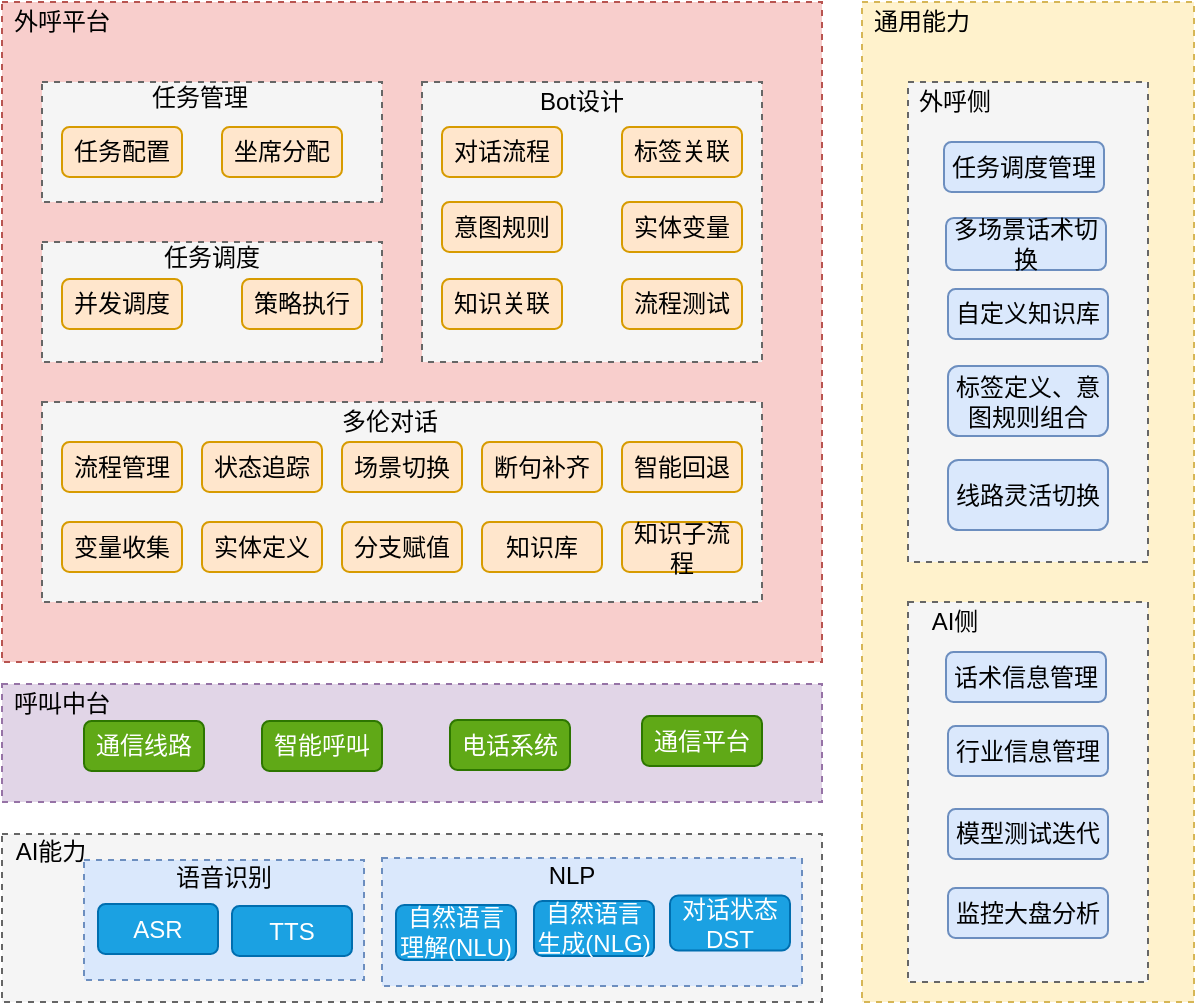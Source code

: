 <mxfile version="20.8.23" type="github">
  <diagram name="第 1 页" id="tDP9aZ8GYb4xz6D49_O7">
    <mxGraphModel dx="1242" dy="739" grid="1" gridSize="10" guides="1" tooltips="1" connect="1" arrows="1" fold="1" page="1" pageScale="1" pageWidth="827" pageHeight="1169" math="1" shadow="0">
      <root>
        <mxCell id="0" />
        <mxCell id="1" parent="0" />
        <mxCell id="jAihcUWYH7JJV95xpbsZ-66" value="" style="rounded=0;whiteSpace=wrap;html=1;dashed=1;fillColor=#f5f5f5;strokeColor=#666666;fontColor=#333333;" vertex="1" parent="1">
          <mxGeometry x="210" y="816" width="410" height="84" as="geometry" />
        </mxCell>
        <mxCell id="jAihcUWYH7JJV95xpbsZ-1" value="" style="rounded=0;whiteSpace=wrap;html=1;dashed=1;fillColor=#f8cecc;strokeColor=#b85450;" vertex="1" parent="1">
          <mxGeometry x="210" y="400" width="410" height="330" as="geometry" />
        </mxCell>
        <mxCell id="jAihcUWYH7JJV95xpbsZ-3" value="" style="rounded=0;whiteSpace=wrap;html=1;dashed=1;fillColor=#f5f5f5;fontColor=#333333;strokeColor=#666666;" vertex="1" parent="1">
          <mxGeometry x="230" y="440" width="170" height="60" as="geometry" />
        </mxCell>
        <mxCell id="jAihcUWYH7JJV95xpbsZ-2" value="任务配置" style="rounded=1;whiteSpace=wrap;html=1;fillColor=#ffe6cc;strokeColor=#d79b00;" vertex="1" parent="1">
          <mxGeometry x="240" y="462.5" width="60" height="25" as="geometry" />
        </mxCell>
        <mxCell id="jAihcUWYH7JJV95xpbsZ-4" value="坐席分配" style="rounded=1;whiteSpace=wrap;html=1;fillColor=#ffe6cc;strokeColor=#d79b00;" vertex="1" parent="1">
          <mxGeometry x="320" y="462.5" width="60" height="25" as="geometry" />
        </mxCell>
        <mxCell id="jAihcUWYH7JJV95xpbsZ-5" value="任务管理" style="text;html=1;strokeColor=none;fillColor=none;align=center;verticalAlign=middle;whiteSpace=wrap;rounded=0;" vertex="1" parent="1">
          <mxGeometry x="279" y="438" width="60" height="20" as="geometry" />
        </mxCell>
        <mxCell id="jAihcUWYH7JJV95xpbsZ-6" value="" style="rounded=0;whiteSpace=wrap;html=1;dashed=1;fillColor=#f5f5f5;fontColor=#333333;strokeColor=#666666;" vertex="1" parent="1">
          <mxGeometry x="230" y="520" width="170" height="60" as="geometry" />
        </mxCell>
        <mxCell id="jAihcUWYH7JJV95xpbsZ-7" value="并发调度" style="rounded=1;whiteSpace=wrap;html=1;fillColor=#ffe6cc;strokeColor=#d79b00;" vertex="1" parent="1">
          <mxGeometry x="240" y="538.5" width="60" height="25" as="geometry" />
        </mxCell>
        <mxCell id="jAihcUWYH7JJV95xpbsZ-8" value="策略执行" style="rounded=1;whiteSpace=wrap;html=1;fillColor=#ffe6cc;strokeColor=#d79b00;" vertex="1" parent="1">
          <mxGeometry x="330" y="538.5" width="60" height="25" as="geometry" />
        </mxCell>
        <mxCell id="jAihcUWYH7JJV95xpbsZ-9" value="任务调度" style="text;html=1;strokeColor=none;fillColor=none;align=center;verticalAlign=middle;whiteSpace=wrap;rounded=0;" vertex="1" parent="1">
          <mxGeometry x="285" y="517.5" width="60" height="20" as="geometry" />
        </mxCell>
        <mxCell id="jAihcUWYH7JJV95xpbsZ-10" value="" style="rounded=0;whiteSpace=wrap;html=1;dashed=1;fillColor=#f5f5f5;fontColor=#333333;strokeColor=#666666;" vertex="1" parent="1">
          <mxGeometry x="420" y="440" width="170" height="140" as="geometry" />
        </mxCell>
        <mxCell id="jAihcUWYH7JJV95xpbsZ-11" value="Bot设计" style="text;html=1;strokeColor=none;fillColor=none;align=center;verticalAlign=middle;whiteSpace=wrap;rounded=0;" vertex="1" parent="1">
          <mxGeometry x="470" y="440" width="60" height="20" as="geometry" />
        </mxCell>
        <mxCell id="jAihcUWYH7JJV95xpbsZ-12" value="对话流程" style="rounded=1;whiteSpace=wrap;html=1;fillColor=#ffe6cc;strokeColor=#d79b00;" vertex="1" parent="1">
          <mxGeometry x="430" y="462.5" width="60" height="25" as="geometry" />
        </mxCell>
        <mxCell id="jAihcUWYH7JJV95xpbsZ-13" value="意图规则" style="rounded=1;whiteSpace=wrap;html=1;fillColor=#ffe6cc;strokeColor=#d79b00;" vertex="1" parent="1">
          <mxGeometry x="430" y="500" width="60" height="25" as="geometry" />
        </mxCell>
        <mxCell id="jAihcUWYH7JJV95xpbsZ-14" value="知识关联" style="rounded=1;whiteSpace=wrap;html=1;fillColor=#ffe6cc;strokeColor=#d79b00;" vertex="1" parent="1">
          <mxGeometry x="430" y="538.5" width="60" height="25" as="geometry" />
        </mxCell>
        <mxCell id="jAihcUWYH7JJV95xpbsZ-15" value="标签关联" style="rounded=1;whiteSpace=wrap;html=1;fillColor=#ffe6cc;strokeColor=#d79b00;" vertex="1" parent="1">
          <mxGeometry x="520" y="462.5" width="60" height="25" as="geometry" />
        </mxCell>
        <mxCell id="jAihcUWYH7JJV95xpbsZ-16" value="实体变量" style="rounded=1;whiteSpace=wrap;html=1;fillColor=#ffe6cc;strokeColor=#d79b00;" vertex="1" parent="1">
          <mxGeometry x="520" y="500" width="60" height="25" as="geometry" />
        </mxCell>
        <mxCell id="jAihcUWYH7JJV95xpbsZ-17" value="流程测试" style="rounded=1;whiteSpace=wrap;html=1;fillColor=#ffe6cc;strokeColor=#d79b00;" vertex="1" parent="1">
          <mxGeometry x="520" y="538.5" width="60" height="25" as="geometry" />
        </mxCell>
        <mxCell id="jAihcUWYH7JJV95xpbsZ-18" value="" style="rounded=0;whiteSpace=wrap;html=1;dashed=1;fillColor=#f5f5f5;fontColor=#333333;strokeColor=#666666;" vertex="1" parent="1">
          <mxGeometry x="230" y="600" width="360" height="100" as="geometry" />
        </mxCell>
        <mxCell id="jAihcUWYH7JJV95xpbsZ-19" value="流程管理" style="rounded=1;whiteSpace=wrap;html=1;fillColor=#ffe6cc;strokeColor=#d79b00;" vertex="1" parent="1">
          <mxGeometry x="240" y="620" width="60" height="25" as="geometry" />
        </mxCell>
        <mxCell id="jAihcUWYH7JJV95xpbsZ-20" value="状态追踪" style="rounded=1;whiteSpace=wrap;html=1;fillColor=#ffe6cc;strokeColor=#d79b00;" vertex="1" parent="1">
          <mxGeometry x="310" y="620" width="60" height="25" as="geometry" />
        </mxCell>
        <mxCell id="jAihcUWYH7JJV95xpbsZ-21" value="场景切换" style="rounded=1;whiteSpace=wrap;html=1;fillColor=#ffe6cc;strokeColor=#d79b00;" vertex="1" parent="1">
          <mxGeometry x="380" y="620" width="60" height="25" as="geometry" />
        </mxCell>
        <mxCell id="jAihcUWYH7JJV95xpbsZ-22" value="断句补齐" style="rounded=1;whiteSpace=wrap;html=1;fillColor=#ffe6cc;strokeColor=#d79b00;" vertex="1" parent="1">
          <mxGeometry x="450" y="620" width="60" height="25" as="geometry" />
        </mxCell>
        <mxCell id="jAihcUWYH7JJV95xpbsZ-23" value="智能回退" style="rounded=1;whiteSpace=wrap;html=1;fillColor=#ffe6cc;strokeColor=#d79b00;" vertex="1" parent="1">
          <mxGeometry x="520" y="620" width="60" height="25" as="geometry" />
        </mxCell>
        <mxCell id="jAihcUWYH7JJV95xpbsZ-24" value="多伦对话" style="text;html=1;strokeColor=none;fillColor=none;align=center;verticalAlign=middle;whiteSpace=wrap;rounded=0;" vertex="1" parent="1">
          <mxGeometry x="374" y="600" width="60" height="20" as="geometry" />
        </mxCell>
        <mxCell id="jAihcUWYH7JJV95xpbsZ-25" value="变量收集" style="rounded=1;whiteSpace=wrap;html=1;fillColor=#ffe6cc;strokeColor=#d79b00;" vertex="1" parent="1">
          <mxGeometry x="240" y="660" width="60" height="25" as="geometry" />
        </mxCell>
        <mxCell id="jAihcUWYH7JJV95xpbsZ-26" value="实体定义" style="rounded=1;whiteSpace=wrap;html=1;fillColor=#ffe6cc;strokeColor=#d79b00;" vertex="1" parent="1">
          <mxGeometry x="310" y="660" width="60" height="25" as="geometry" />
        </mxCell>
        <mxCell id="jAihcUWYH7JJV95xpbsZ-27" value="分支赋值" style="rounded=1;whiteSpace=wrap;html=1;fillColor=#ffe6cc;strokeColor=#d79b00;" vertex="1" parent="1">
          <mxGeometry x="380" y="660" width="60" height="25" as="geometry" />
        </mxCell>
        <mxCell id="jAihcUWYH7JJV95xpbsZ-28" value="知识库" style="rounded=1;whiteSpace=wrap;html=1;fillColor=#ffe6cc;strokeColor=#d79b00;" vertex="1" parent="1">
          <mxGeometry x="450" y="660" width="60" height="25" as="geometry" />
        </mxCell>
        <mxCell id="jAihcUWYH7JJV95xpbsZ-29" value="知识子流程" style="rounded=1;whiteSpace=wrap;html=1;fillColor=#ffe6cc;strokeColor=#d79b00;" vertex="1" parent="1">
          <mxGeometry x="520" y="660" width="60" height="25" as="geometry" />
        </mxCell>
        <mxCell id="jAihcUWYH7JJV95xpbsZ-30" value="" style="rounded=0;whiteSpace=wrap;html=1;dashed=1;fillColor=#e1d5e7;strokeColor=#9673a6;" vertex="1" parent="1">
          <mxGeometry x="210" y="741" width="410" height="59" as="geometry" />
        </mxCell>
        <mxCell id="jAihcUWYH7JJV95xpbsZ-31" value="通信线路" style="rounded=1;whiteSpace=wrap;html=1;fillColor=#60a917;strokeColor=#2D7600;fontColor=#ffffff;" vertex="1" parent="1">
          <mxGeometry x="251" y="759.5" width="60" height="25" as="geometry" />
        </mxCell>
        <mxCell id="jAihcUWYH7JJV95xpbsZ-33" value="外呼平台" style="text;html=1;strokeColor=none;fillColor=none;align=center;verticalAlign=middle;whiteSpace=wrap;rounded=0;" vertex="1" parent="1">
          <mxGeometry x="210" y="400" width="60" height="20" as="geometry" />
        </mxCell>
        <mxCell id="jAihcUWYH7JJV95xpbsZ-34" value="智能呼叫" style="rounded=1;whiteSpace=wrap;html=1;fillColor=#60a917;fontColor=#ffffff;strokeColor=#2D7600;" vertex="1" parent="1">
          <mxGeometry x="340" y="759.5" width="60" height="25" as="geometry" />
        </mxCell>
        <mxCell id="jAihcUWYH7JJV95xpbsZ-35" value="电话系统" style="rounded=1;whiteSpace=wrap;html=1;fillColor=#60a917;fontColor=#ffffff;strokeColor=#2D7600;" vertex="1" parent="1">
          <mxGeometry x="434" y="759" width="60" height="25" as="geometry" />
        </mxCell>
        <mxCell id="jAihcUWYH7JJV95xpbsZ-36" value="通信平台" style="rounded=1;whiteSpace=wrap;html=1;fillColor=#60a917;fontColor=#ffffff;strokeColor=#2D7600;" vertex="1" parent="1">
          <mxGeometry x="530" y="757" width="60" height="25" as="geometry" />
        </mxCell>
        <mxCell id="jAihcUWYH7JJV95xpbsZ-37" value="呼叫中台" style="text;html=1;strokeColor=none;fillColor=none;align=center;verticalAlign=middle;whiteSpace=wrap;rounded=0;" vertex="1" parent="1">
          <mxGeometry x="210" y="741" width="60" height="20" as="geometry" />
        </mxCell>
        <mxCell id="jAihcUWYH7JJV95xpbsZ-38" value="" style="rounded=0;whiteSpace=wrap;html=1;dashed=1;fillColor=#dae8fc;strokeColor=#6c8ebf;" vertex="1" parent="1">
          <mxGeometry x="251" y="829" width="140" height="60" as="geometry" />
        </mxCell>
        <mxCell id="jAihcUWYH7JJV95xpbsZ-39" value="ASR" style="rounded=1;whiteSpace=wrap;html=1;fillColor=#1ba1e2;strokeColor=#006EAF;fontColor=#ffffff;" vertex="1" parent="1">
          <mxGeometry x="258" y="851" width="60" height="25" as="geometry" />
        </mxCell>
        <mxCell id="jAihcUWYH7JJV95xpbsZ-40" value="TTS" style="rounded=1;whiteSpace=wrap;html=1;fillColor=#1ba1e2;strokeColor=#006EAF;fontColor=#ffffff;" vertex="1" parent="1">
          <mxGeometry x="325" y="852" width="60" height="25" as="geometry" />
        </mxCell>
        <mxCell id="jAihcUWYH7JJV95xpbsZ-41" value="" style="rounded=0;whiteSpace=wrap;html=1;dashed=1;fillColor=#dae8fc;strokeColor=#6c8ebf;" vertex="1" parent="1">
          <mxGeometry x="400" y="828" width="210" height="64" as="geometry" />
        </mxCell>
        <mxCell id="jAihcUWYH7JJV95xpbsZ-42" value="语音识别" style="text;html=1;strokeColor=none;fillColor=none;align=center;verticalAlign=middle;whiteSpace=wrap;rounded=0;" vertex="1" parent="1">
          <mxGeometry x="291" y="827.5" width="60" height="20" as="geometry" />
        </mxCell>
        <mxCell id="jAihcUWYH7JJV95xpbsZ-43" value="NLP" style="text;html=1;strokeColor=none;fillColor=none;align=center;verticalAlign=middle;whiteSpace=wrap;rounded=0;" vertex="1" parent="1">
          <mxGeometry x="474" y="826.5" width="42" height="20" as="geometry" />
        </mxCell>
        <mxCell id="jAihcUWYH7JJV95xpbsZ-44" value="自然语言理解(NLU)" style="rounded=1;whiteSpace=wrap;html=1;fillColor=#1ba1e2;strokeColor=#006EAF;fontColor=#ffffff;" vertex="1" parent="1">
          <mxGeometry x="407" y="851.5" width="60" height="27.5" as="geometry" />
        </mxCell>
        <mxCell id="jAihcUWYH7JJV95xpbsZ-45" value="自然语言生成(NLG)" style="rounded=1;whiteSpace=wrap;html=1;fillColor=#1ba1e2;strokeColor=#006EAF;fontColor=#ffffff;" vertex="1" parent="1">
          <mxGeometry x="476" y="849.5" width="60" height="27.5" as="geometry" />
        </mxCell>
        <mxCell id="jAihcUWYH7JJV95xpbsZ-46" value="对话状态DST" style="rounded=1;whiteSpace=wrap;html=1;fillColor=#1ba1e2;strokeColor=#006EAF;fontColor=#ffffff;" vertex="1" parent="1">
          <mxGeometry x="544" y="846.75" width="60" height="27.5" as="geometry" />
        </mxCell>
        <mxCell id="jAihcUWYH7JJV95xpbsZ-47" value="" style="rounded=0;whiteSpace=wrap;html=1;dashed=1;fillColor=#fff2cc;strokeColor=#d6b656;" vertex="1" parent="1">
          <mxGeometry x="640" y="400" width="166" height="500" as="geometry" />
        </mxCell>
        <mxCell id="jAihcUWYH7JJV95xpbsZ-48" value="" style="rounded=0;whiteSpace=wrap;html=1;dashed=1;fillColor=#f5f5f5;fontColor=#333333;strokeColor=#666666;" vertex="1" parent="1">
          <mxGeometry x="663" y="440" width="120" height="240" as="geometry" />
        </mxCell>
        <mxCell id="jAihcUWYH7JJV95xpbsZ-49" value="" style="rounded=0;whiteSpace=wrap;html=1;dashed=1;fillColor=#f5f5f5;fontColor=#333333;strokeColor=#666666;" vertex="1" parent="1">
          <mxGeometry x="663" y="700" width="120" height="190" as="geometry" />
        </mxCell>
        <mxCell id="jAihcUWYH7JJV95xpbsZ-50" value="通用能力" style="text;html=1;strokeColor=none;fillColor=none;align=center;verticalAlign=middle;whiteSpace=wrap;rounded=0;" vertex="1" parent="1">
          <mxGeometry x="640" y="400" width="60" height="20" as="geometry" />
        </mxCell>
        <mxCell id="jAihcUWYH7JJV95xpbsZ-51" value="任务调度管理" style="rounded=1;whiteSpace=wrap;html=1;fillColor=#dae8fc;strokeColor=#6c8ebf;" vertex="1" parent="1">
          <mxGeometry x="681" y="470" width="80" height="25" as="geometry" />
        </mxCell>
        <mxCell id="jAihcUWYH7JJV95xpbsZ-52" value="多场景话术切换" style="rounded=1;whiteSpace=wrap;html=1;fillColor=#dae8fc;strokeColor=#6c8ebf;" vertex="1" parent="1">
          <mxGeometry x="682" y="508" width="80" height="26" as="geometry" />
        </mxCell>
        <mxCell id="jAihcUWYH7JJV95xpbsZ-53" value="自定义知识库" style="rounded=1;whiteSpace=wrap;html=1;fillColor=#dae8fc;strokeColor=#6c8ebf;" vertex="1" parent="1">
          <mxGeometry x="683" y="543.5" width="80" height="25" as="geometry" />
        </mxCell>
        <mxCell id="jAihcUWYH7JJV95xpbsZ-54" value="标签定义、意图规则组合" style="rounded=1;whiteSpace=wrap;html=1;fillColor=#dae8fc;strokeColor=#6c8ebf;" vertex="1" parent="1">
          <mxGeometry x="683" y="582" width="80" height="35" as="geometry" />
        </mxCell>
        <mxCell id="jAihcUWYH7JJV95xpbsZ-55" value="线路灵活切换" style="rounded=1;whiteSpace=wrap;html=1;fillColor=#dae8fc;strokeColor=#6c8ebf;" vertex="1" parent="1">
          <mxGeometry x="683" y="629" width="80" height="35" as="geometry" />
        </mxCell>
        <mxCell id="jAihcUWYH7JJV95xpbsZ-56" value="外呼侧" style="text;html=1;strokeColor=none;fillColor=none;align=center;verticalAlign=middle;whiteSpace=wrap;rounded=0;" vertex="1" parent="1">
          <mxGeometry x="663" y="440" width="47" height="20" as="geometry" />
        </mxCell>
        <mxCell id="jAihcUWYH7JJV95xpbsZ-57" value="话术信息管理" style="rounded=1;whiteSpace=wrap;html=1;fillColor=#dae8fc;strokeColor=#6c8ebf;" vertex="1" parent="1">
          <mxGeometry x="682" y="725" width="80" height="25" as="geometry" />
        </mxCell>
        <mxCell id="jAihcUWYH7JJV95xpbsZ-58" value="行业信息管理" style="rounded=1;whiteSpace=wrap;html=1;fillColor=#dae8fc;strokeColor=#6c8ebf;" vertex="1" parent="1">
          <mxGeometry x="683" y="762" width="80" height="25" as="geometry" />
        </mxCell>
        <mxCell id="jAihcUWYH7JJV95xpbsZ-59" value="模型测试迭代" style="rounded=1;whiteSpace=wrap;html=1;fillColor=#dae8fc;strokeColor=#6c8ebf;" vertex="1" parent="1">
          <mxGeometry x="683" y="803.5" width="80" height="25" as="geometry" />
        </mxCell>
        <mxCell id="jAihcUWYH7JJV95xpbsZ-60" value="监控大盘分析" style="rounded=1;whiteSpace=wrap;html=1;fillColor=#dae8fc;strokeColor=#6c8ebf;" vertex="1" parent="1">
          <mxGeometry x="683" y="843" width="80" height="25" as="geometry" />
        </mxCell>
        <mxCell id="jAihcUWYH7JJV95xpbsZ-61" value="AI侧" style="text;html=1;strokeColor=none;fillColor=none;align=center;verticalAlign=middle;whiteSpace=wrap;rounded=0;" vertex="1" parent="1">
          <mxGeometry x="663" y="700" width="47" height="20" as="geometry" />
        </mxCell>
        <mxCell id="jAihcUWYH7JJV95xpbsZ-67" value="AI能力" style="text;html=1;strokeColor=none;fillColor=none;align=center;verticalAlign=middle;whiteSpace=wrap;rounded=0;" vertex="1" parent="1">
          <mxGeometry x="210" y="815" width="49" height="20" as="geometry" />
        </mxCell>
      </root>
    </mxGraphModel>
  </diagram>
</mxfile>
